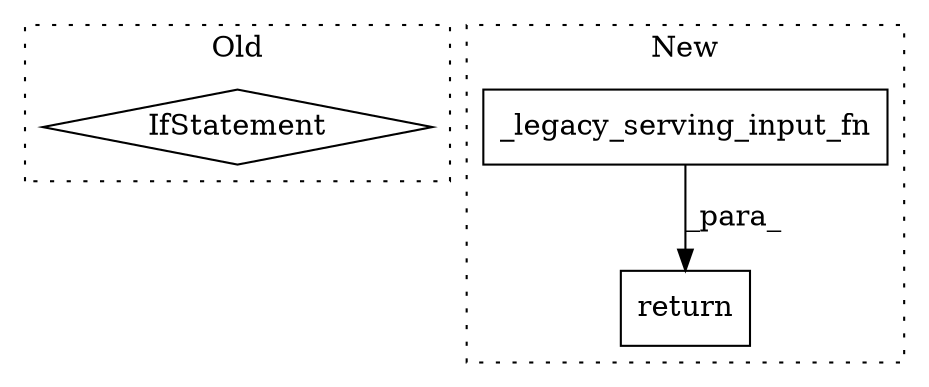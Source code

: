 digraph G {
subgraph cluster0 {
1 [label="IfStatement" a="25" s="8035,8063" l="4,2" shape="diamond"];
label = "Old";
style="dotted";
}
subgraph cluster1 {
2 [label="_legacy_serving_input_fn" a="32" s="9648,9684" l="25,1" shape="box"];
3 [label="return" a="41" s="9641" l="7" shape="box"];
label = "New";
style="dotted";
}
2 -> 3 [label="_para_"];
}